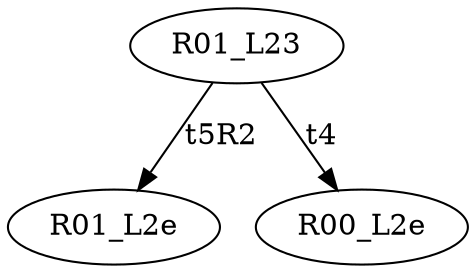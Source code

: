 digraph "SCdebug/3" {
node [fillcolor="#FFFFFF"]; R01_L23 ;
node [fillcolor="#FFFFFF"]; R01_L2e ;
node [fillcolor="#FFFFFF"]; R00_L2e ;
R01_L23 -> R00_L2e [label=t4]
R01_L23 -> R01_L2e [label=t5R2]
}